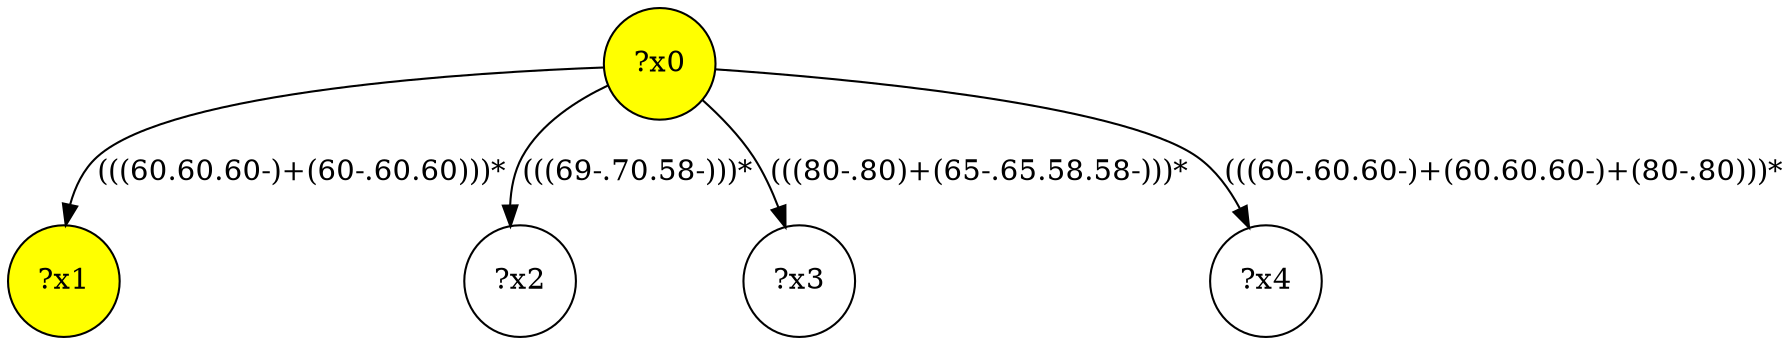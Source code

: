 digraph g {
	x0 [fillcolor="yellow", style="filled," shape=circle, label="?x0"];
	x1 [fillcolor="yellow", style="filled," shape=circle, label="?x1"];
	x0 -> x1 [label="(((60.60.60-)+(60-.60.60)))*"];
	x2 [shape=circle, label="?x2"];
	x0 -> x2 [label="(((69-.70.58-)))*"];
	x3 [shape=circle, label="?x3"];
	x0 -> x3 [label="(((80-.80)+(65-.65.58.58-)))*"];
	x4 [shape=circle, label="?x4"];
	x0 -> x4 [label="(((60-.60.60-)+(60.60.60-)+(80-.80)))*"];
}
